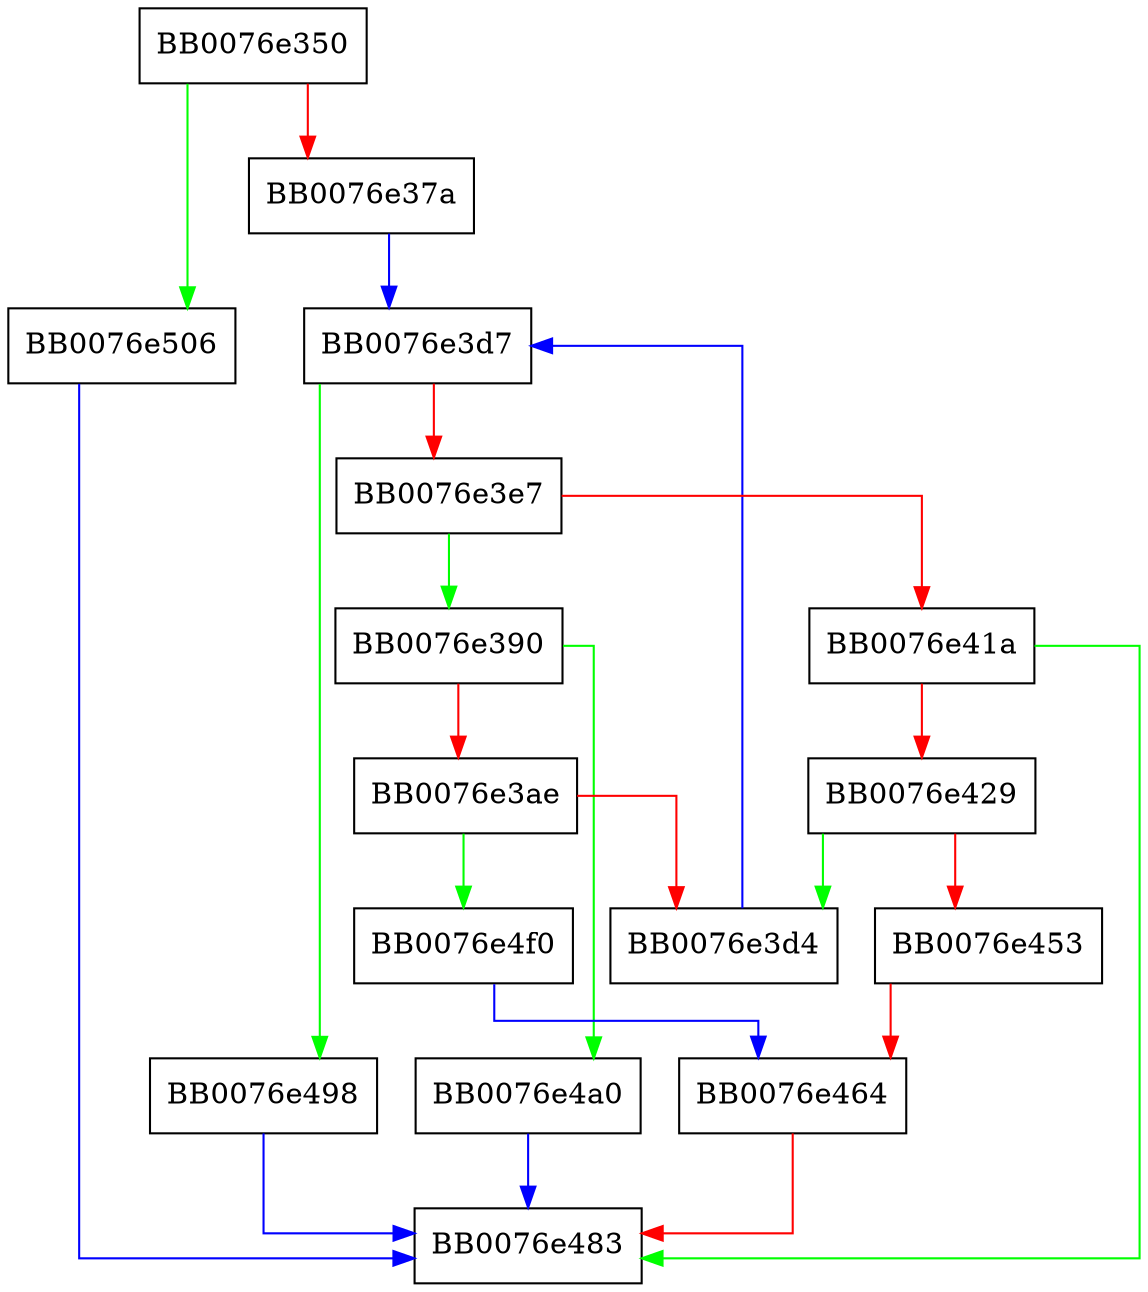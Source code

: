 digraph alg_module_init {
  node [shape="box"];
  graph [splines=ortho];
  BB0076e350 -> BB0076e506 [color="green"];
  BB0076e350 -> BB0076e37a [color="red"];
  BB0076e37a -> BB0076e3d7 [color="blue"];
  BB0076e390 -> BB0076e4a0 [color="green"];
  BB0076e390 -> BB0076e3ae [color="red"];
  BB0076e3ae -> BB0076e4f0 [color="green"];
  BB0076e3ae -> BB0076e3d4 [color="red"];
  BB0076e3d4 -> BB0076e3d7 [color="blue"];
  BB0076e3d7 -> BB0076e498 [color="green"];
  BB0076e3d7 -> BB0076e3e7 [color="red"];
  BB0076e3e7 -> BB0076e390 [color="green"];
  BB0076e3e7 -> BB0076e41a [color="red"];
  BB0076e41a -> BB0076e483 [color="green"];
  BB0076e41a -> BB0076e429 [color="red"];
  BB0076e429 -> BB0076e3d4 [color="green"];
  BB0076e429 -> BB0076e453 [color="red"];
  BB0076e453 -> BB0076e464 [color="red"];
  BB0076e464 -> BB0076e483 [color="red"];
  BB0076e498 -> BB0076e483 [color="blue"];
  BB0076e4a0 -> BB0076e483 [color="blue"];
  BB0076e4f0 -> BB0076e464 [color="blue"];
  BB0076e506 -> BB0076e483 [color="blue"];
}